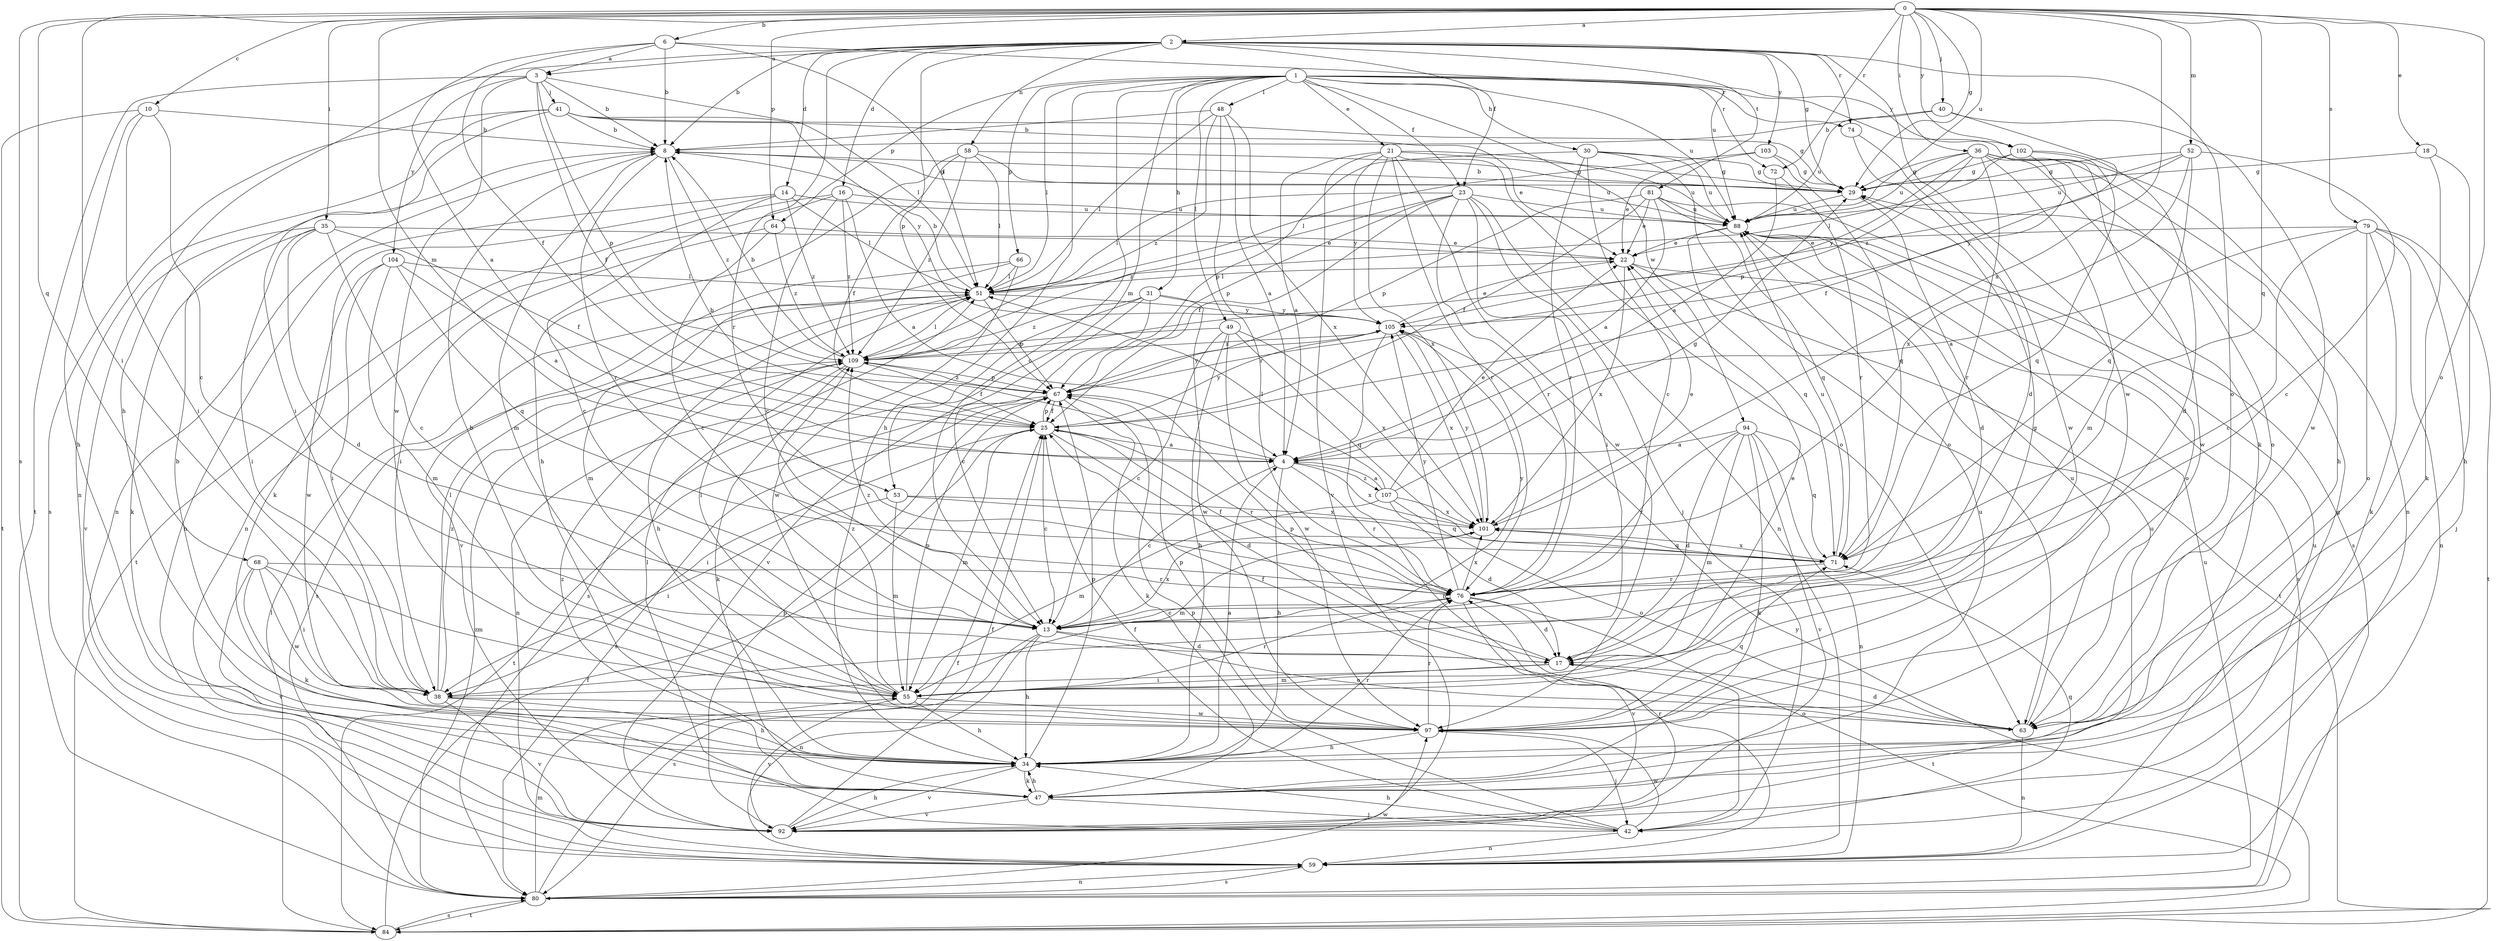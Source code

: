 strict digraph  {
0;
1;
2;
3;
4;
6;
8;
10;
13;
14;
16;
17;
18;
21;
22;
23;
25;
29;
30;
31;
34;
35;
36;
38;
40;
41;
42;
47;
48;
49;
51;
52;
53;
55;
58;
59;
63;
64;
66;
67;
68;
71;
72;
74;
76;
79;
80;
81;
84;
88;
92;
94;
97;
101;
102;
103;
104;
105;
107;
109;
0 -> 2  [label=a];
0 -> 6  [label=b];
0 -> 10  [label=c];
0 -> 18  [label=e];
0 -> 29  [label=g];
0 -> 35  [label=i];
0 -> 36  [label=i];
0 -> 38  [label=i];
0 -> 40  [label=j];
0 -> 52  [label=m];
0 -> 53  [label=m];
0 -> 63  [label=o];
0 -> 64  [label=p];
0 -> 68  [label=q];
0 -> 71  [label=q];
0 -> 72  [label=r];
0 -> 79  [label=s];
0 -> 80  [label=s];
0 -> 88  [label=u];
0 -> 101  [label=x];
0 -> 102  [label=y];
1 -> 13  [label=c];
1 -> 21  [label=e];
1 -> 23  [label=f];
1 -> 30  [label=h];
1 -> 31  [label=h];
1 -> 34  [label=h];
1 -> 47  [label=k];
1 -> 48  [label=l];
1 -> 49  [label=l];
1 -> 51  [label=l];
1 -> 53  [label=m];
1 -> 64  [label=p];
1 -> 66  [label=p];
1 -> 72  [label=r];
1 -> 74  [label=r];
1 -> 88  [label=u];
1 -> 94  [label=w];
1 -> 102  [label=y];
2 -> 3  [label=a];
2 -> 8  [label=b];
2 -> 14  [label=d];
2 -> 16  [label=d];
2 -> 23  [label=f];
2 -> 29  [label=g];
2 -> 34  [label=h];
2 -> 58  [label=n];
2 -> 63  [label=o];
2 -> 67  [label=p];
2 -> 74  [label=r];
2 -> 76  [label=r];
2 -> 81  [label=t];
2 -> 97  [label=w];
2 -> 103  [label=y];
3 -> 8  [label=b];
3 -> 25  [label=f];
3 -> 41  [label=j];
3 -> 51  [label=l];
3 -> 67  [label=p];
3 -> 84  [label=t];
3 -> 97  [label=w];
3 -> 104  [label=y];
4 -> 8  [label=b];
4 -> 13  [label=c];
4 -> 34  [label=h];
4 -> 76  [label=r];
4 -> 101  [label=x];
4 -> 107  [label=z];
6 -> 3  [label=a];
6 -> 4  [label=a];
6 -> 8  [label=b];
6 -> 25  [label=f];
6 -> 51  [label=l];
6 -> 88  [label=u];
8 -> 29  [label=g];
8 -> 55  [label=m];
8 -> 59  [label=n];
8 -> 76  [label=r];
8 -> 109  [label=z];
10 -> 8  [label=b];
10 -> 13  [label=c];
10 -> 34  [label=h];
10 -> 38  [label=i];
10 -> 84  [label=t];
13 -> 17  [label=d];
13 -> 34  [label=h];
13 -> 59  [label=n];
13 -> 63  [label=o];
13 -> 80  [label=s];
13 -> 101  [label=x];
13 -> 105  [label=y];
13 -> 109  [label=z];
14 -> 13  [label=c];
14 -> 47  [label=k];
14 -> 51  [label=l];
14 -> 59  [label=n];
14 -> 88  [label=u];
14 -> 109  [label=z];
16 -> 4  [label=a];
16 -> 13  [label=c];
16 -> 59  [label=n];
16 -> 84  [label=t];
16 -> 88  [label=u];
16 -> 109  [label=z];
17 -> 29  [label=g];
17 -> 38  [label=i];
17 -> 42  [label=j];
17 -> 55  [label=m];
17 -> 67  [label=p];
18 -> 29  [label=g];
18 -> 34  [label=h];
18 -> 47  [label=k];
21 -> 4  [label=a];
21 -> 29  [label=g];
21 -> 63  [label=o];
21 -> 76  [label=r];
21 -> 88  [label=u];
21 -> 92  [label=v];
21 -> 97  [label=w];
21 -> 101  [label=x];
21 -> 105  [label=y];
22 -> 51  [label=l];
22 -> 80  [label=s];
22 -> 84  [label=t];
22 -> 101  [label=x];
23 -> 25  [label=f];
23 -> 38  [label=i];
23 -> 42  [label=j];
23 -> 51  [label=l];
23 -> 59  [label=n];
23 -> 67  [label=p];
23 -> 76  [label=r];
23 -> 88  [label=u];
23 -> 109  [label=z];
25 -> 4  [label=a];
25 -> 13  [label=c];
25 -> 17  [label=d];
25 -> 38  [label=i];
25 -> 55  [label=m];
25 -> 67  [label=p];
25 -> 76  [label=r];
25 -> 105  [label=y];
29 -> 8  [label=b];
29 -> 17  [label=d];
29 -> 88  [label=u];
30 -> 13  [label=c];
30 -> 29  [label=g];
30 -> 63  [label=o];
30 -> 67  [label=p];
30 -> 76  [label=r];
30 -> 88  [label=u];
31 -> 13  [label=c];
31 -> 80  [label=s];
31 -> 92  [label=v];
31 -> 97  [label=w];
31 -> 105  [label=y];
31 -> 109  [label=z];
34 -> 4  [label=a];
34 -> 8  [label=b];
34 -> 47  [label=k];
34 -> 67  [label=p];
34 -> 76  [label=r];
34 -> 92  [label=v];
35 -> 13  [label=c];
35 -> 17  [label=d];
35 -> 22  [label=e];
35 -> 25  [label=f];
35 -> 38  [label=i];
35 -> 47  [label=k];
35 -> 92  [label=v];
36 -> 29  [label=g];
36 -> 34  [label=h];
36 -> 55  [label=m];
36 -> 59  [label=n];
36 -> 63  [label=o];
36 -> 67  [label=p];
36 -> 76  [label=r];
36 -> 88  [label=u];
36 -> 97  [label=w];
36 -> 105  [label=y];
38 -> 34  [label=h];
38 -> 51  [label=l];
38 -> 63  [label=o];
38 -> 92  [label=v];
38 -> 109  [label=z];
40 -> 8  [label=b];
40 -> 88  [label=u];
40 -> 97  [label=w];
40 -> 109  [label=z];
41 -> 8  [label=b];
41 -> 22  [label=e];
41 -> 29  [label=g];
41 -> 38  [label=i];
41 -> 59  [label=n];
41 -> 80  [label=s];
41 -> 105  [label=y];
42 -> 25  [label=f];
42 -> 34  [label=h];
42 -> 51  [label=l];
42 -> 59  [label=n];
42 -> 67  [label=p];
42 -> 71  [label=q];
42 -> 97  [label=w];
47 -> 34  [label=h];
47 -> 42  [label=j];
47 -> 88  [label=u];
47 -> 92  [label=v];
47 -> 109  [label=z];
48 -> 4  [label=a];
48 -> 8  [label=b];
48 -> 51  [label=l];
48 -> 76  [label=r];
48 -> 101  [label=x];
48 -> 109  [label=z];
49 -> 13  [label=c];
49 -> 34  [label=h];
49 -> 71  [label=q];
49 -> 97  [label=w];
49 -> 101  [label=x];
49 -> 109  [label=z];
51 -> 8  [label=b];
51 -> 34  [label=h];
51 -> 67  [label=p];
51 -> 80  [label=s];
51 -> 105  [label=y];
52 -> 13  [label=c];
52 -> 29  [label=g];
52 -> 71  [label=q];
52 -> 88  [label=u];
52 -> 101  [label=x];
52 -> 105  [label=y];
53 -> 38  [label=i];
53 -> 55  [label=m];
53 -> 71  [label=q];
53 -> 101  [label=x];
55 -> 8  [label=b];
55 -> 22  [label=e];
55 -> 34  [label=h];
55 -> 51  [label=l];
55 -> 67  [label=p];
55 -> 76  [label=r];
55 -> 92  [label=v];
55 -> 97  [label=w];
55 -> 109  [label=z];
58 -> 25  [label=f];
58 -> 29  [label=g];
58 -> 34  [label=h];
58 -> 51  [label=l];
58 -> 88  [label=u];
58 -> 109  [label=z];
59 -> 80  [label=s];
59 -> 88  [label=u];
63 -> 17  [label=d];
63 -> 25  [label=f];
63 -> 59  [label=n];
63 -> 88  [label=u];
64 -> 13  [label=c];
64 -> 22  [label=e];
64 -> 38  [label=i];
64 -> 109  [label=z];
66 -> 51  [label=l];
66 -> 55  [label=m];
66 -> 92  [label=v];
66 -> 97  [label=w];
67 -> 25  [label=f];
67 -> 47  [label=k];
67 -> 80  [label=s];
67 -> 84  [label=t];
67 -> 105  [label=y];
67 -> 109  [label=z];
68 -> 38  [label=i];
68 -> 47  [label=k];
68 -> 55  [label=m];
68 -> 76  [label=r];
68 -> 92  [label=v];
68 -> 97  [label=w];
71 -> 76  [label=r];
71 -> 88  [label=u];
71 -> 101  [label=x];
72 -> 4  [label=a];
72 -> 76  [label=r];
74 -> 17  [label=d];
74 -> 97  [label=w];
76 -> 13  [label=c];
76 -> 17  [label=d];
76 -> 25  [label=f];
76 -> 84  [label=t];
76 -> 92  [label=v];
76 -> 101  [label=x];
76 -> 105  [label=y];
79 -> 4  [label=a];
79 -> 13  [label=c];
79 -> 22  [label=e];
79 -> 42  [label=j];
79 -> 47  [label=k];
79 -> 59  [label=n];
79 -> 63  [label=o];
79 -> 84  [label=t];
80 -> 25  [label=f];
80 -> 55  [label=m];
80 -> 59  [label=n];
80 -> 84  [label=t];
80 -> 88  [label=u];
80 -> 97  [label=w];
80 -> 109  [label=z];
81 -> 4  [label=a];
81 -> 22  [label=e];
81 -> 25  [label=f];
81 -> 67  [label=p];
81 -> 71  [label=q];
81 -> 80  [label=s];
81 -> 88  [label=u];
84 -> 25  [label=f];
84 -> 51  [label=l];
84 -> 80  [label=s];
84 -> 105  [label=y];
88 -> 22  [label=e];
88 -> 63  [label=o];
88 -> 71  [label=q];
92 -> 25  [label=f];
92 -> 29  [label=g];
92 -> 34  [label=h];
92 -> 67  [label=p];
92 -> 76  [label=r];
92 -> 88  [label=u];
94 -> 4  [label=a];
94 -> 17  [label=d];
94 -> 47  [label=k];
94 -> 55  [label=m];
94 -> 59  [label=n];
94 -> 71  [label=q];
94 -> 76  [label=r];
94 -> 92  [label=v];
97 -> 34  [label=h];
97 -> 42  [label=j];
97 -> 67  [label=p];
97 -> 71  [label=q];
97 -> 76  [label=r];
101 -> 22  [label=e];
101 -> 55  [label=m];
101 -> 71  [label=q];
101 -> 105  [label=y];
102 -> 17  [label=d];
102 -> 25  [label=f];
102 -> 29  [label=g];
102 -> 51  [label=l];
102 -> 71  [label=q];
103 -> 22  [label=e];
103 -> 29  [label=g];
103 -> 51  [label=l];
103 -> 71  [label=q];
104 -> 4  [label=a];
104 -> 38  [label=i];
104 -> 51  [label=l];
104 -> 55  [label=m];
104 -> 71  [label=q];
104 -> 97  [label=w];
105 -> 22  [label=e];
105 -> 59  [label=n];
105 -> 101  [label=x];
105 -> 109  [label=z];
107 -> 4  [label=a];
107 -> 17  [label=d];
107 -> 22  [label=e];
107 -> 29  [label=g];
107 -> 51  [label=l];
107 -> 55  [label=m];
107 -> 63  [label=o];
107 -> 101  [label=x];
109 -> 8  [label=b];
109 -> 25  [label=f];
109 -> 47  [label=k];
109 -> 51  [label=l];
109 -> 59  [label=n];
109 -> 67  [label=p];
}
